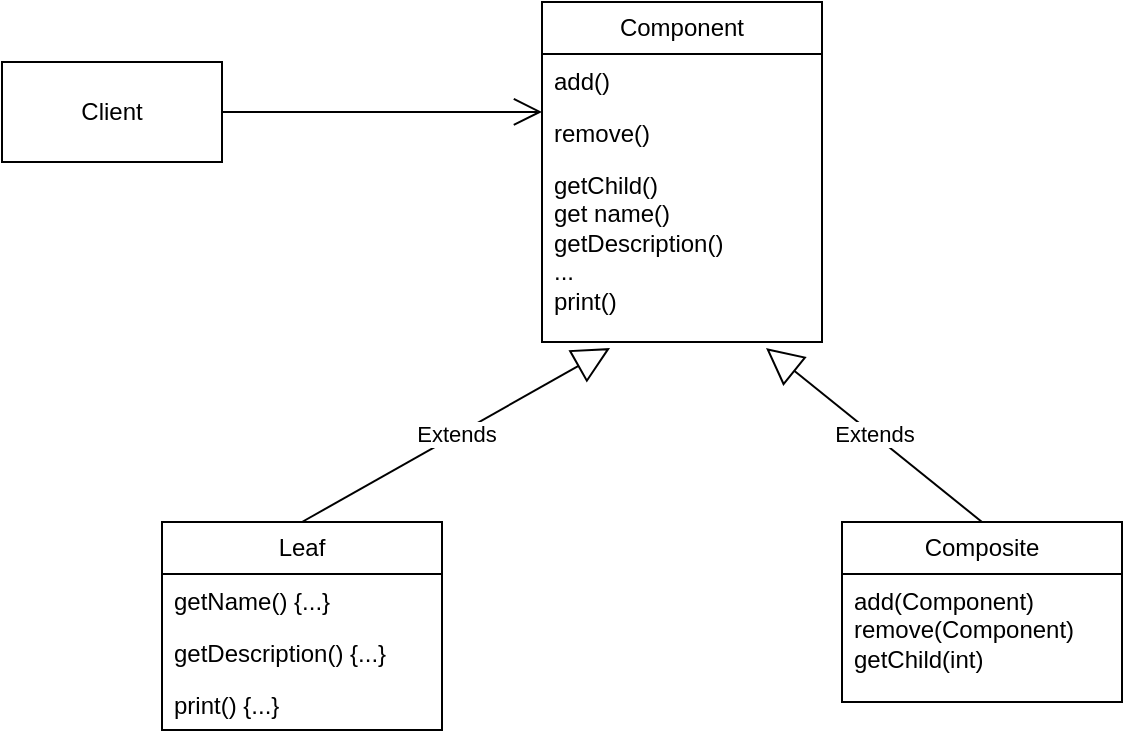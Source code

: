<mxfile version="24.1.0" type="device">
  <diagram id="C5RBs43oDa-KdzZeNtuy" name="Page-1">
    <mxGraphModel dx="1026" dy="743" grid="1" gridSize="10" guides="1" tooltips="1" connect="1" arrows="1" fold="1" page="1" pageScale="1" pageWidth="827" pageHeight="1169" math="0" shadow="0">
      <root>
        <mxCell id="WIyWlLk6GJQsqaUBKTNV-0" />
        <mxCell id="WIyWlLk6GJQsqaUBKTNV-1" parent="WIyWlLk6GJQsqaUBKTNV-0" />
        <mxCell id="ByuJ0UvVd4ksFRA02MCb-0" value="Client" style="html=1;whiteSpace=wrap;" vertex="1" parent="WIyWlLk6GJQsqaUBKTNV-1">
          <mxGeometry x="90" y="80" width="110" height="50" as="geometry" />
        </mxCell>
        <mxCell id="ByuJ0UvVd4ksFRA02MCb-1" value="Component" style="swimlane;fontStyle=0;childLayout=stackLayout;horizontal=1;startSize=26;fillColor=none;horizontalStack=0;resizeParent=1;resizeParentMax=0;resizeLast=0;collapsible=1;marginBottom=0;whiteSpace=wrap;html=1;" vertex="1" parent="WIyWlLk6GJQsqaUBKTNV-1">
          <mxGeometry x="360" y="50" width="140" height="170" as="geometry" />
        </mxCell>
        <mxCell id="ByuJ0UvVd4ksFRA02MCb-2" value="add()" style="text;strokeColor=none;fillColor=none;align=left;verticalAlign=top;spacingLeft=4;spacingRight=4;overflow=hidden;rotatable=0;points=[[0,0.5],[1,0.5]];portConstraint=eastwest;whiteSpace=wrap;html=1;" vertex="1" parent="ByuJ0UvVd4ksFRA02MCb-1">
          <mxGeometry y="26" width="140" height="26" as="geometry" />
        </mxCell>
        <mxCell id="ByuJ0UvVd4ksFRA02MCb-3" value="remove()" style="text;strokeColor=none;fillColor=none;align=left;verticalAlign=top;spacingLeft=4;spacingRight=4;overflow=hidden;rotatable=0;points=[[0,0.5],[1,0.5]];portConstraint=eastwest;whiteSpace=wrap;html=1;" vertex="1" parent="ByuJ0UvVd4ksFRA02MCb-1">
          <mxGeometry y="52" width="140" height="26" as="geometry" />
        </mxCell>
        <mxCell id="ByuJ0UvVd4ksFRA02MCb-4" value="getChild()&lt;div&gt;get name()&lt;/div&gt;&lt;div&gt;getDescription()&lt;/div&gt;&lt;div&gt;...&lt;/div&gt;&lt;div&gt;print()&lt;/div&gt;" style="text;strokeColor=none;fillColor=none;align=left;verticalAlign=top;spacingLeft=4;spacingRight=4;overflow=hidden;rotatable=0;points=[[0,0.5],[1,0.5]];portConstraint=eastwest;whiteSpace=wrap;html=1;" vertex="1" parent="ByuJ0UvVd4ksFRA02MCb-1">
          <mxGeometry y="78" width="140" height="92" as="geometry" />
        </mxCell>
        <mxCell id="ByuJ0UvVd4ksFRA02MCb-5" value="Leaf" style="swimlane;fontStyle=0;childLayout=stackLayout;horizontal=1;startSize=26;fillColor=none;horizontalStack=0;resizeParent=1;resizeParentMax=0;resizeLast=0;collapsible=1;marginBottom=0;whiteSpace=wrap;html=1;" vertex="1" parent="WIyWlLk6GJQsqaUBKTNV-1">
          <mxGeometry x="170" y="310" width="140" height="104" as="geometry" />
        </mxCell>
        <mxCell id="ByuJ0UvVd4ksFRA02MCb-6" value="getName() {...}" style="text;strokeColor=none;fillColor=none;align=left;verticalAlign=top;spacingLeft=4;spacingRight=4;overflow=hidden;rotatable=0;points=[[0,0.5],[1,0.5]];portConstraint=eastwest;whiteSpace=wrap;html=1;" vertex="1" parent="ByuJ0UvVd4ksFRA02MCb-5">
          <mxGeometry y="26" width="140" height="26" as="geometry" />
        </mxCell>
        <mxCell id="ByuJ0UvVd4ksFRA02MCb-7" value="getDescription() {...}" style="text;strokeColor=none;fillColor=none;align=left;verticalAlign=top;spacingLeft=4;spacingRight=4;overflow=hidden;rotatable=0;points=[[0,0.5],[1,0.5]];portConstraint=eastwest;whiteSpace=wrap;html=1;" vertex="1" parent="ByuJ0UvVd4ksFRA02MCb-5">
          <mxGeometry y="52" width="140" height="26" as="geometry" />
        </mxCell>
        <mxCell id="ByuJ0UvVd4ksFRA02MCb-8" value="print() {...}" style="text;strokeColor=none;fillColor=none;align=left;verticalAlign=top;spacingLeft=4;spacingRight=4;overflow=hidden;rotatable=0;points=[[0,0.5],[1,0.5]];portConstraint=eastwest;whiteSpace=wrap;html=1;" vertex="1" parent="ByuJ0UvVd4ksFRA02MCb-5">
          <mxGeometry y="78" width="140" height="26" as="geometry" />
        </mxCell>
        <mxCell id="ByuJ0UvVd4ksFRA02MCb-9" value="Composite" style="swimlane;fontStyle=0;childLayout=stackLayout;horizontal=1;startSize=26;fillColor=none;horizontalStack=0;resizeParent=1;resizeParentMax=0;resizeLast=0;collapsible=1;marginBottom=0;whiteSpace=wrap;html=1;" vertex="1" parent="WIyWlLk6GJQsqaUBKTNV-1">
          <mxGeometry x="510" y="310" width="140" height="90" as="geometry" />
        </mxCell>
        <mxCell id="ByuJ0UvVd4ksFRA02MCb-10" value="add(Component) remove(Component) getChild(int)" style="text;strokeColor=none;fillColor=none;align=left;verticalAlign=top;spacingLeft=4;spacingRight=4;overflow=hidden;rotatable=0;points=[[0,0.5],[1,0.5]];portConstraint=eastwest;whiteSpace=wrap;html=1;" vertex="1" parent="ByuJ0UvVd4ksFRA02MCb-9">
          <mxGeometry y="26" width="140" height="64" as="geometry" />
        </mxCell>
        <mxCell id="ByuJ0UvVd4ksFRA02MCb-13" value="Extends" style="endArrow=block;endSize=16;endFill=0;html=1;rounded=0;exitX=0.5;exitY=0;exitDx=0;exitDy=0;entryX=0.243;entryY=1.033;entryDx=0;entryDy=0;entryPerimeter=0;" edge="1" parent="WIyWlLk6GJQsqaUBKTNV-1" source="ByuJ0UvVd4ksFRA02MCb-5" target="ByuJ0UvVd4ksFRA02MCb-4">
          <mxGeometry width="160" relative="1" as="geometry">
            <mxPoint x="260" y="270" as="sourcePoint" />
            <mxPoint x="420" y="270" as="targetPoint" />
          </mxGeometry>
        </mxCell>
        <mxCell id="ByuJ0UvVd4ksFRA02MCb-14" value="Extends" style="endArrow=block;endSize=16;endFill=0;html=1;rounded=0;exitX=0.5;exitY=0;exitDx=0;exitDy=0;entryX=0.8;entryY=1.033;entryDx=0;entryDy=0;entryPerimeter=0;" edge="1" parent="WIyWlLk6GJQsqaUBKTNV-1" source="ByuJ0UvVd4ksFRA02MCb-9" target="ByuJ0UvVd4ksFRA02MCb-4">
          <mxGeometry width="160" relative="1" as="geometry">
            <mxPoint x="250" y="320" as="sourcePoint" />
            <mxPoint x="404" y="233" as="targetPoint" />
          </mxGeometry>
        </mxCell>
        <mxCell id="ByuJ0UvVd4ksFRA02MCb-15" value="" style="endArrow=open;endFill=1;endSize=12;html=1;rounded=0;exitX=1;exitY=0.5;exitDx=0;exitDy=0;entryX=0;entryY=0.115;entryDx=0;entryDy=0;entryPerimeter=0;" edge="1" parent="WIyWlLk6GJQsqaUBKTNV-1" source="ByuJ0UvVd4ksFRA02MCb-0" target="ByuJ0UvVd4ksFRA02MCb-3">
          <mxGeometry width="160" relative="1" as="geometry">
            <mxPoint x="240" y="100" as="sourcePoint" />
            <mxPoint x="400" y="100" as="targetPoint" />
          </mxGeometry>
        </mxCell>
      </root>
    </mxGraphModel>
  </diagram>
</mxfile>
